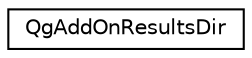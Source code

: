 digraph "Graphical Class Hierarchy"
{
 // LATEX_PDF_SIZE
  edge [fontname="Helvetica",fontsize="10",labelfontname="Helvetica",labelfontsize="10"];
  node [fontname="Helvetica",fontsize="10",shape=record];
  rankdir="LR";
  Node0 [label="QgAddOnResultsDir",height=0.2,width=0.4,color="black", fillcolor="white", style="filled",URL="$classQgAddOnResultsDir.html",tooltip=" "];
}
